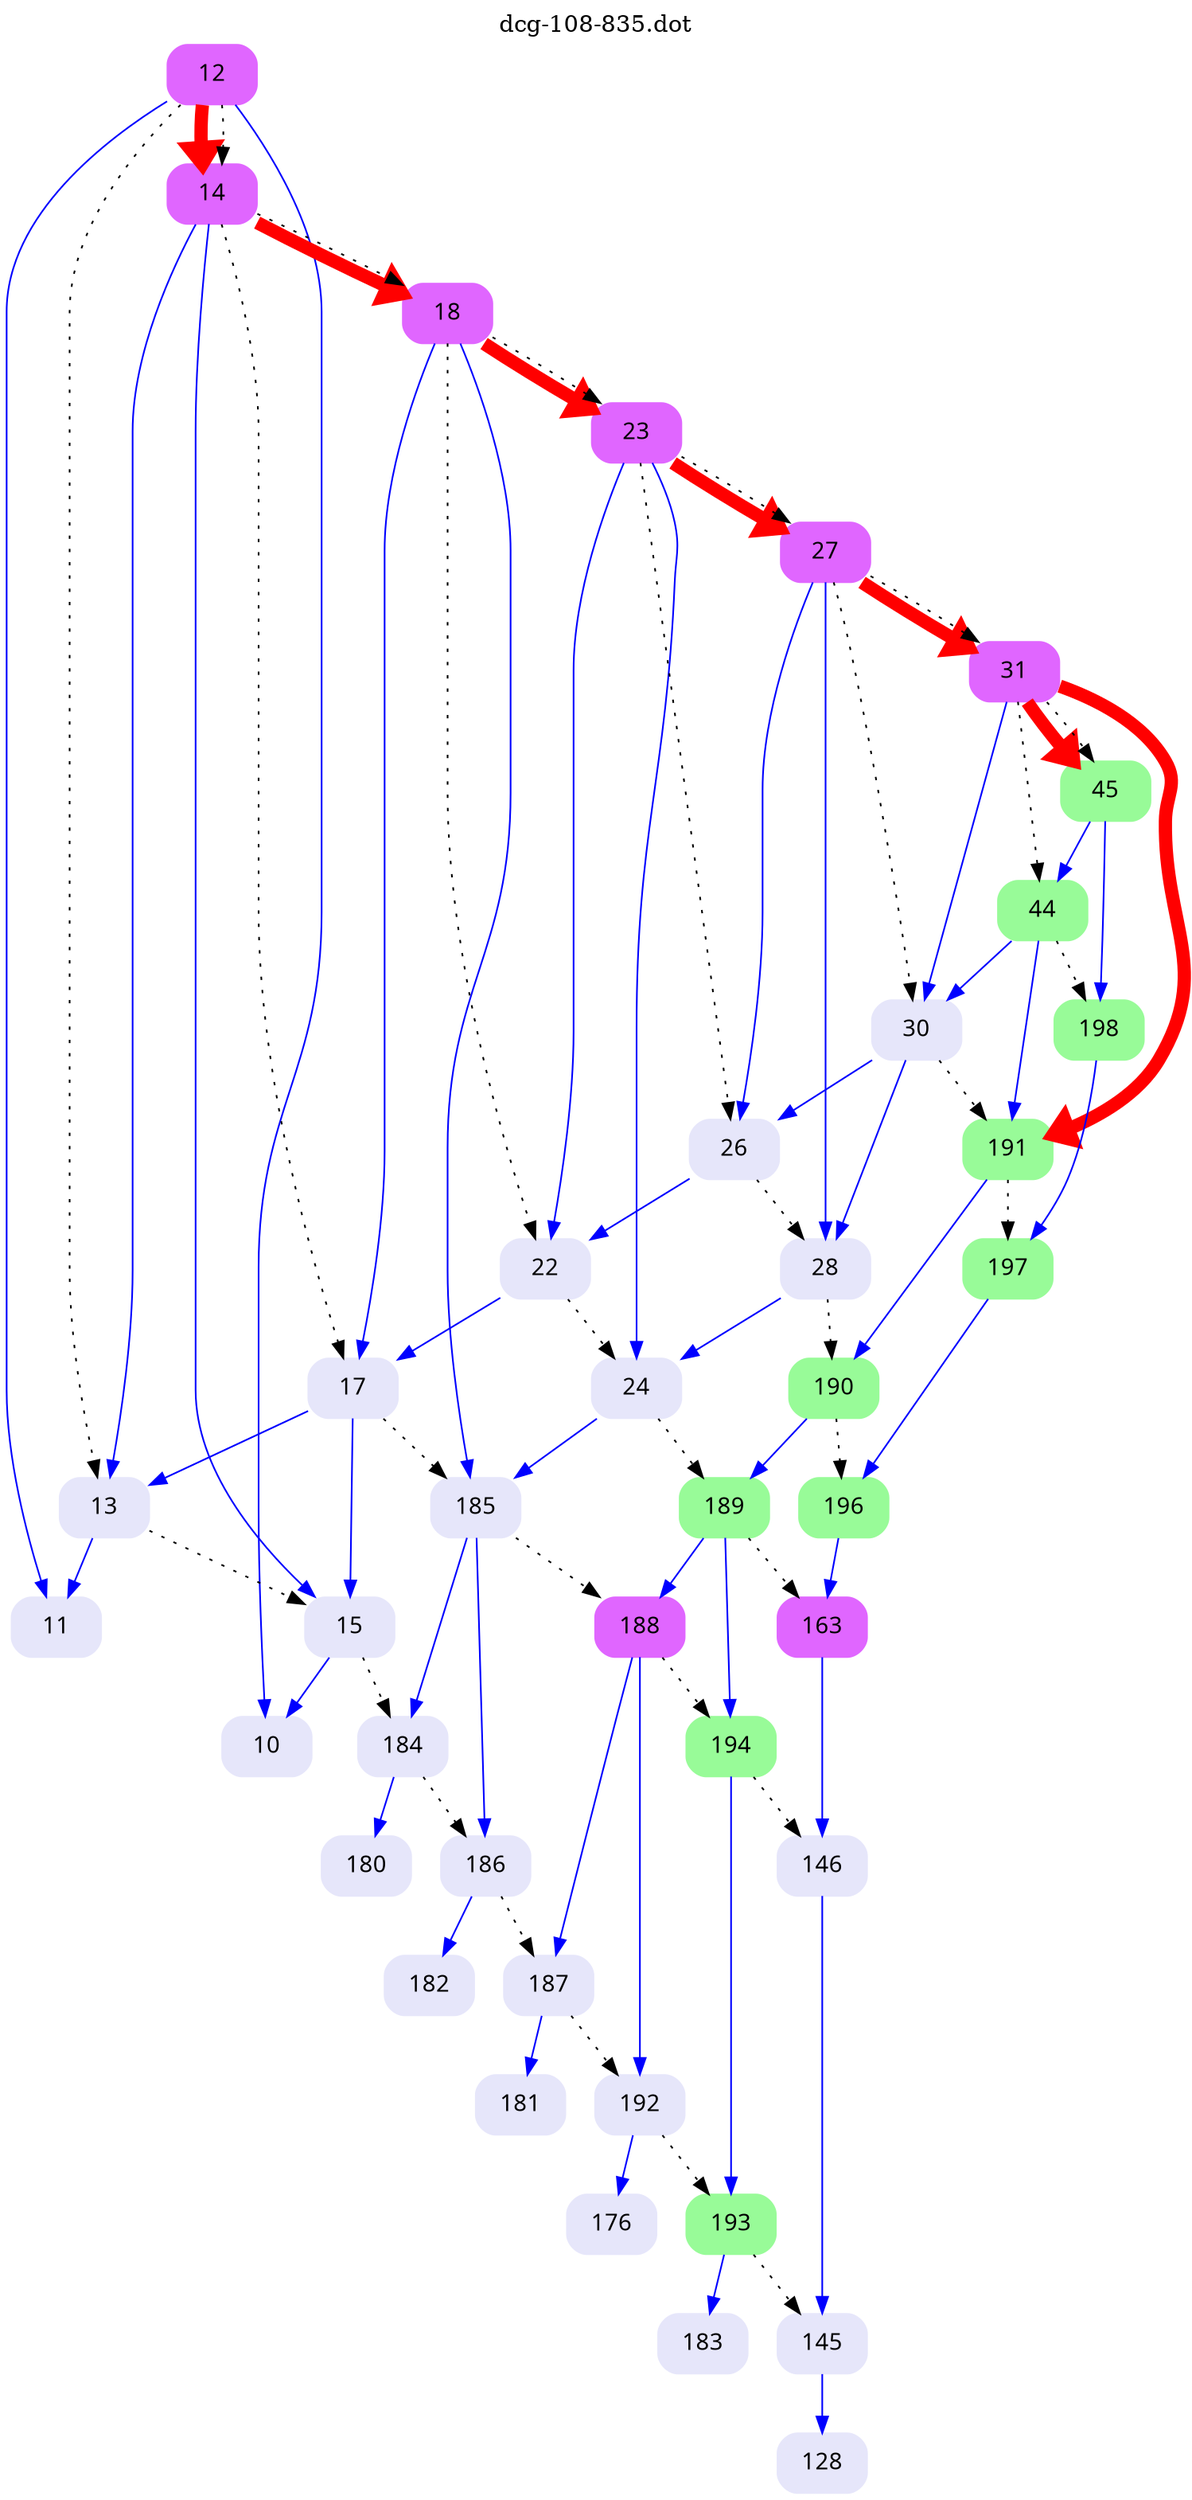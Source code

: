 digraph dcg_108 {
  labelloc="t";
  label="dcg-108-835.dot";
  node [fontname="sans-serif"];
  node [shape=box style="rounded,filled"];
  n12 [label="12" color=mediumorchid1];
  n12 -> n11 [color=blue penwidth=1];
  n12 -> n10 [color=blue penwidth=1];
  n12 -> n14 [color=red penwidth=8];
  n12 -> n13 [style=dotted,label=""];
  n12 -> n14 [style=dotted,label=""];
  n14 [label="14" color=mediumorchid1];
  n14 -> n13 [color=blue penwidth=1];
  n14 -> n15 [color=blue penwidth=1];
  n14 -> n18 [color=red penwidth=8];
  n14 -> n17 [style=dotted,label=""];
  n14 -> n18 [style=dotted,label=""];
  n18 [label="18" color=mediumorchid1];
  n18 -> n17 [color=blue penwidth=1];
  n18 -> n185 [color=blue penwidth=1];
  n18 -> n23 [color=red penwidth=8];
  n18 -> n22 [style=dotted,label=""];
  n18 -> n23 [style=dotted,label=""];
  n23 [label="23" color=mediumorchid1];
  n23 -> n22 [color=blue penwidth=1];
  n23 -> n24 [color=blue penwidth=1];
  n23 -> n27 [color=red penwidth=8];
  n23 -> n26 [style=dotted,label=""];
  n23 -> n27 [style=dotted,label=""];
  n27 [label="27" color=mediumorchid1];
  n27 -> n26 [color=blue penwidth=1];
  n27 -> n28 [color=blue penwidth=1];
  n27 -> n31 [color=red penwidth=8];
  n27 -> n30 [style=dotted,label=""];
  n27 -> n31 [style=dotted,label=""];
  n31 [label="31" color=mediumorchid1];
  n31 -> n30 [color=blue penwidth=1];
  n31 -> n191 [color=red penwidth=8];
  n31 -> n45 [color=red penwidth=8];
  n31 -> n44 [style=dotted,label=""];
  n31 -> n45 [style=dotted,label=""];
  n45 [label="45" color=palegreen];
  n45 -> n44 [color=blue penwidth=1];
  n45 -> n198 [color=blue penwidth=1];
  n198 [label="198" color=palegreen];
  n198 -> n197 [color=blue penwidth=1];
  n197 [label="197" color=palegreen];
  n197 -> n196 [color=blue penwidth=1];
  n196 [label="196" color=palegreen];
  n196 -> n163 [color=blue penwidth=1];
  n163 [label="163" color=mediumorchid1];
  n163 -> n146 [color=blue penwidth=1];
  n146 [label="146" color=lavender];
  n146 -> n145 [color=blue penwidth=1];
  n145 [label="145" color=lavender];
  n145 -> n128 [color=blue penwidth=1];
  n128 [label="128" color=lavender];
  n44 [label="44" color=palegreen];
  n44 -> n30 [color=blue penwidth=1];
  n44 -> n191 [color=blue penwidth=1];
  n44 -> n198 [style=dotted,label=""];
  n191 [label="191" color=palegreen];
  n191 -> n190 [color=blue penwidth=1];
  n191 -> n197 [style=dotted,label=""];
  n190 [label="190" color=palegreen];
  n190 -> n189 [color=blue penwidth=1];
  n190 -> n196 [style=dotted,label=""];
  n189 [label="189" color=palegreen];
  n189 -> n188 [color=blue penwidth=1];
  n189 -> n194 [color=blue penwidth=1];
  n189 -> n163 [style=dotted,label=""];
  n194 [label="194" color=palegreen];
  n194 -> n193 [color=blue penwidth=1];
  n194 -> n146 [style=dotted,label=""];
  n193 [label="193" color=palegreen];
  n193 -> n183 [color=blue penwidth=1];
  n193 -> n145 [style=dotted,label=""];
  n183 [label="183" color=lavender];
  n188 [label="188" color=mediumorchid1];
  n188 -> n187 [color=blue penwidth=1];
  n188 -> n192 [color=blue penwidth=1];
  n188 -> n194 [style=dotted,label=""];
  n192 [label="192" color=lavender];
  n192 -> n176 [color=blue penwidth=1];
  n192 -> n193 [style=dotted,label=""];
  n176 [label="176" color=lavender];
  n187 [label="187" color=lavender];
  n187 -> n181 [color=blue penwidth=1];
  n187 -> n192 [style=dotted,label=""];
  n181 [label="181" color=lavender];
  n30 [label="30" color=lavender];
  n30 -> n26 [color=blue penwidth=1];
  n30 -> n28 [color=blue penwidth=1];
  n30 -> n191 [style=dotted,label=""];
  n28 [label="28" color=lavender];
  n28 -> n24 [color=blue penwidth=1];
  n28 -> n190 [style=dotted,label=""];
  n24 [label="24" color=lavender];
  n24 -> n185 [color=blue penwidth=1];
  n24 -> n189 [style=dotted,label=""];
  n185 [label="185" color=lavender];
  n185 -> n184 [color=blue penwidth=1];
  n185 -> n186 [color=blue penwidth=1];
  n185 -> n188 [style=dotted,label=""];
  n186 [label="186" color=lavender];
  n186 -> n182 [color=blue penwidth=1];
  n186 -> n187 [style=dotted,label=""];
  n182 [label="182" color=lavender];
  n184 [label="184" color=lavender];
  n184 -> n180 [color=blue penwidth=1];
  n184 -> n186 [style=dotted,label=""];
  n180 [label="180" color=lavender];
  n26 [label="26" color=lavender];
  n26 -> n22 [color=blue penwidth=1];
  n26 -> n28 [style=dotted,label=""];
  n22 [label="22" color=lavender];
  n22 -> n17 [color=blue penwidth=1];
  n22 -> n24 [style=dotted,label=""];
  n17 [label="17" color=lavender];
  n17 -> n13 [color=blue penwidth=1];
  n17 -> n15 [color=blue penwidth=1];
  n17 -> n185 [style=dotted,label=""];
  n15 [label="15" color=lavender];
  n15 -> n10 [color=blue penwidth=1];
  n15 -> n184 [style=dotted,label=""];
  n10 [label="10" color=lavender];
  n13 [label="13" color=lavender];
  n13 -> n11 [color=blue penwidth=1];
  n13 -> n15 [style=dotted,label=""];
  n11 [label="11" color=lavender];
}
